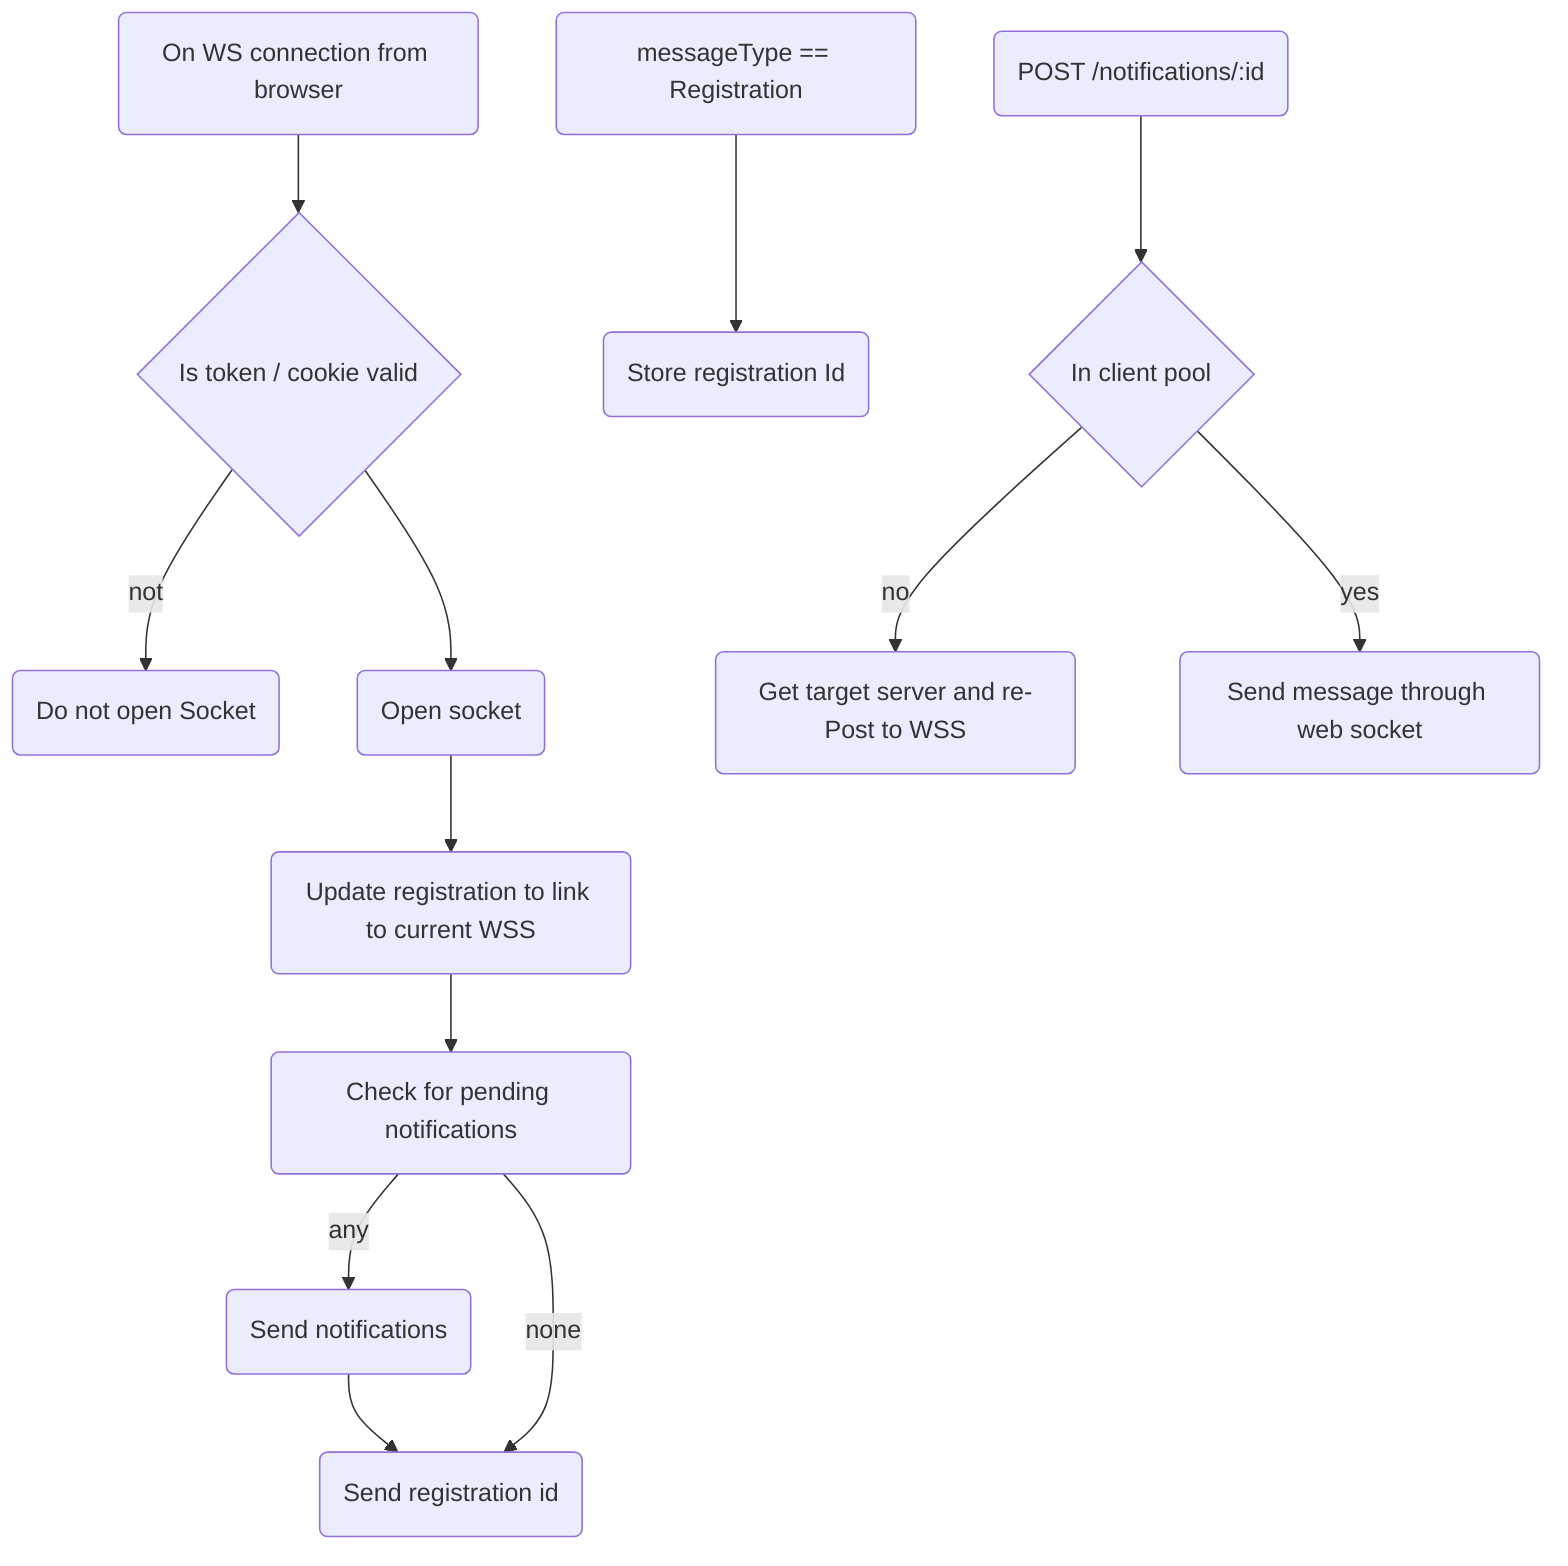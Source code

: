 flowchart TD
    onConnection("On WS connection from browser") -->
    checkAuth{Is token / cookie valid} -- not -->
    rejectConnection("Do not open Socket")
    checkAuth{Is token / cookie valid} -->
    openConnection("Open socket") -->
    updateRegistrations("Update registration to link to current WSS") -->
    checkPending("Check for pending notifications") -- any -->
    SendNotifications("Send notifications") -->
    sendRegistrationId("Send registration id")
    checkPending("Check for pending notifications") -- none -->
    sendRegistrationId

    onBrowserReceived("messageType == Registration") -->
    storeRegistrationId("Store registration Id")

    handlePostNotification("POST /notifications/:id") -->
    inClientPool{"In client pool"} -- no -->
    redirectNotification("Get target server and re-Post to WSS")
    inClientPool -- yes -->
    sendThroughWebSocket("Send message through web socket")